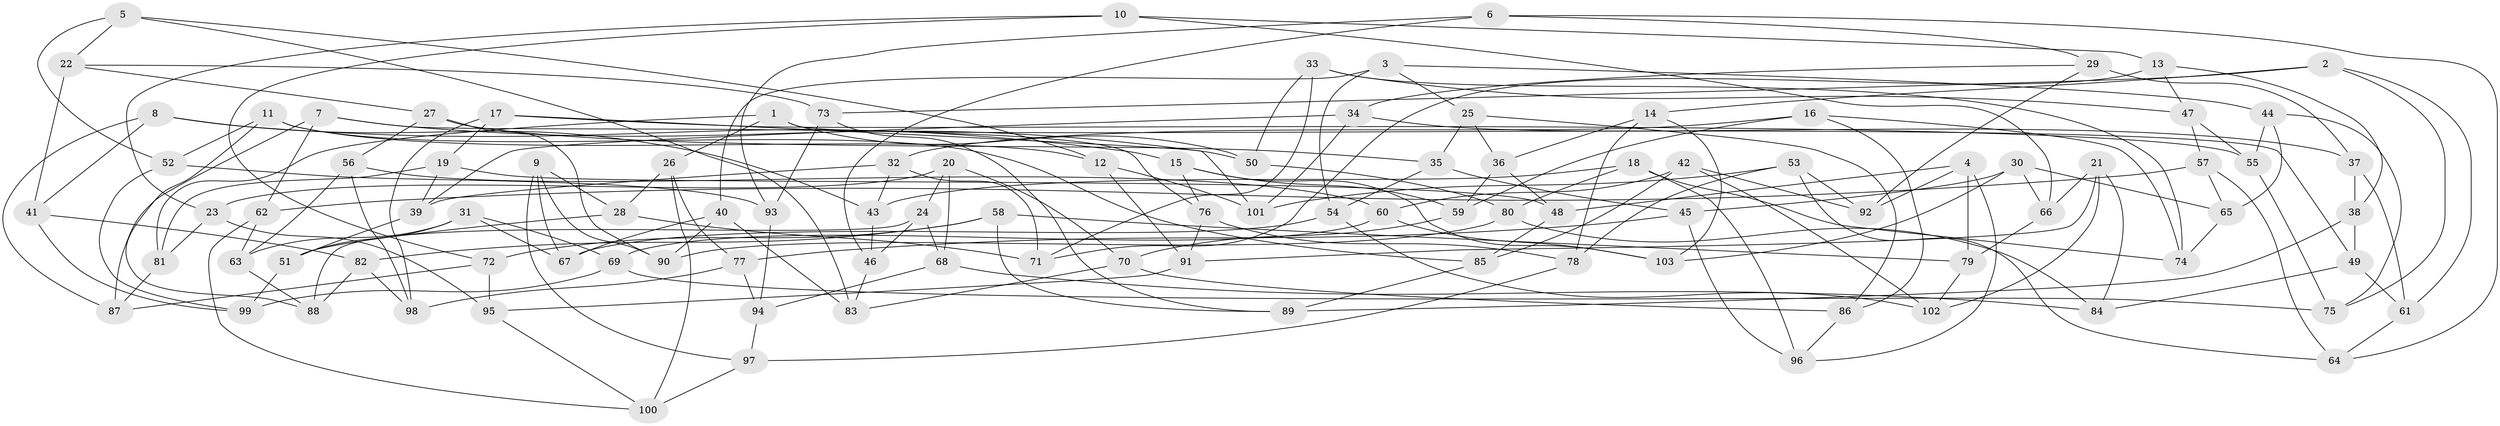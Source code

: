 // coarse degree distribution, {4: 0.5961538461538461, 9: 0.09615384615384616, 10: 0.09615384615384616, 11: 0.038461538461538464, 3: 0.11538461538461539, 7: 0.019230769230769232, 8: 0.019230769230769232, 6: 0.019230769230769232}
// Generated by graph-tools (version 1.1) at 2025/53/03/04/25 22:53:46]
// undirected, 103 vertices, 206 edges
graph export_dot {
  node [color=gray90,style=filled];
  1;
  2;
  3;
  4;
  5;
  6;
  7;
  8;
  9;
  10;
  11;
  12;
  13;
  14;
  15;
  16;
  17;
  18;
  19;
  20;
  21;
  22;
  23;
  24;
  25;
  26;
  27;
  28;
  29;
  30;
  31;
  32;
  33;
  34;
  35;
  36;
  37;
  38;
  39;
  40;
  41;
  42;
  43;
  44;
  45;
  46;
  47;
  48;
  49;
  50;
  51;
  52;
  53;
  54;
  55;
  56;
  57;
  58;
  59;
  60;
  61;
  62;
  63;
  64;
  65;
  66;
  67;
  68;
  69;
  70;
  71;
  72;
  73;
  74;
  75;
  76;
  77;
  78;
  79;
  80;
  81;
  82;
  83;
  84;
  85;
  86;
  87;
  88;
  89;
  90;
  91;
  92;
  93;
  94;
  95;
  96;
  97;
  98;
  99;
  100;
  101;
  102;
  103;
  1 -- 26;
  1 -- 81;
  1 -- 50;
  1 -- 49;
  2 -- 14;
  2 -- 61;
  2 -- 75;
  2 -- 73;
  3 -- 44;
  3 -- 40;
  3 -- 54;
  3 -- 25;
  4 -- 96;
  4 -- 79;
  4 -- 48;
  4 -- 92;
  5 -- 52;
  5 -- 22;
  5 -- 12;
  5 -- 83;
  6 -- 29;
  6 -- 93;
  6 -- 46;
  6 -- 64;
  7 -- 87;
  7 -- 62;
  7 -- 50;
  7 -- 76;
  8 -- 41;
  8 -- 15;
  8 -- 87;
  8 -- 43;
  9 -- 28;
  9 -- 90;
  9 -- 67;
  9 -- 97;
  10 -- 13;
  10 -- 72;
  10 -- 66;
  10 -- 23;
  11 -- 88;
  11 -- 85;
  11 -- 12;
  11 -- 52;
  12 -- 101;
  12 -- 91;
  13 -- 71;
  13 -- 38;
  13 -- 47;
  14 -- 103;
  14 -- 36;
  14 -- 78;
  15 -- 103;
  15 -- 59;
  15 -- 76;
  16 -- 86;
  16 -- 32;
  16 -- 59;
  16 -- 74;
  17 -- 55;
  17 -- 19;
  17 -- 98;
  17 -- 101;
  18 -- 43;
  18 -- 96;
  18 -- 80;
  18 -- 74;
  19 -- 81;
  19 -- 39;
  19 -- 48;
  20 -- 24;
  20 -- 68;
  20 -- 70;
  20 -- 23;
  21 -- 102;
  21 -- 91;
  21 -- 66;
  21 -- 84;
  22 -- 27;
  22 -- 41;
  22 -- 73;
  23 -- 95;
  23 -- 81;
  24 -- 68;
  24 -- 46;
  24 -- 88;
  25 -- 86;
  25 -- 36;
  25 -- 35;
  26 -- 77;
  26 -- 28;
  26 -- 100;
  27 -- 90;
  27 -- 56;
  27 -- 35;
  28 -- 51;
  28 -- 71;
  29 -- 34;
  29 -- 92;
  29 -- 37;
  30 -- 103;
  30 -- 66;
  30 -- 45;
  30 -- 65;
  31 -- 51;
  31 -- 69;
  31 -- 67;
  31 -- 63;
  32 -- 43;
  32 -- 39;
  32 -- 71;
  33 -- 74;
  33 -- 50;
  33 -- 71;
  33 -- 47;
  34 -- 37;
  34 -- 101;
  34 -- 39;
  35 -- 54;
  35 -- 45;
  36 -- 48;
  36 -- 59;
  37 -- 61;
  37 -- 38;
  38 -- 49;
  38 -- 89;
  39 -- 51;
  40 -- 83;
  40 -- 67;
  40 -- 90;
  41 -- 99;
  41 -- 82;
  42 -- 92;
  42 -- 102;
  42 -- 60;
  42 -- 85;
  43 -- 46;
  44 -- 55;
  44 -- 65;
  44 -- 75;
  45 -- 77;
  45 -- 96;
  46 -- 83;
  47 -- 55;
  47 -- 57;
  48 -- 85;
  49 -- 84;
  49 -- 61;
  50 -- 80;
  51 -- 99;
  52 -- 99;
  52 -- 93;
  53 -- 101;
  53 -- 78;
  53 -- 92;
  53 -- 64;
  54 -- 102;
  54 -- 67;
  55 -- 75;
  56 -- 63;
  56 -- 98;
  56 -- 60;
  57 -- 64;
  57 -- 65;
  57 -- 62;
  58 -- 79;
  58 -- 82;
  58 -- 72;
  58 -- 89;
  59 -- 70;
  60 -- 69;
  60 -- 103;
  61 -- 64;
  62 -- 100;
  62 -- 63;
  63 -- 88;
  65 -- 74;
  66 -- 79;
  68 -- 84;
  68 -- 94;
  69 -- 99;
  69 -- 75;
  70 -- 86;
  70 -- 83;
  72 -- 95;
  72 -- 87;
  73 -- 89;
  73 -- 93;
  76 -- 91;
  76 -- 78;
  77 -- 94;
  77 -- 98;
  78 -- 97;
  79 -- 102;
  80 -- 90;
  80 -- 84;
  81 -- 87;
  82 -- 98;
  82 -- 88;
  85 -- 89;
  86 -- 96;
  91 -- 95;
  93 -- 94;
  94 -- 97;
  95 -- 100;
  97 -- 100;
}
